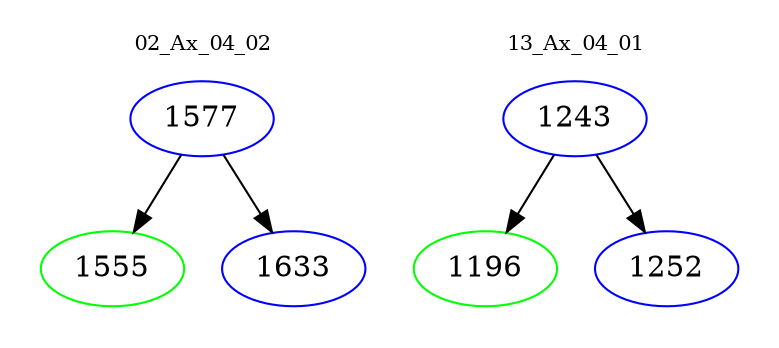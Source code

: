 digraph{
subgraph cluster_0 {
color = white
label = "02_Ax_04_02";
fontsize=10;
T0_1577 [label="1577", color="blue"]
T0_1577 -> T0_1555 [color="black"]
T0_1555 [label="1555", color="green"]
T0_1577 -> T0_1633 [color="black"]
T0_1633 [label="1633", color="blue"]
}
subgraph cluster_1 {
color = white
label = "13_Ax_04_01";
fontsize=10;
T1_1243 [label="1243", color="blue"]
T1_1243 -> T1_1196 [color="black"]
T1_1196 [label="1196", color="green"]
T1_1243 -> T1_1252 [color="black"]
T1_1252 [label="1252", color="blue"]
}
}
